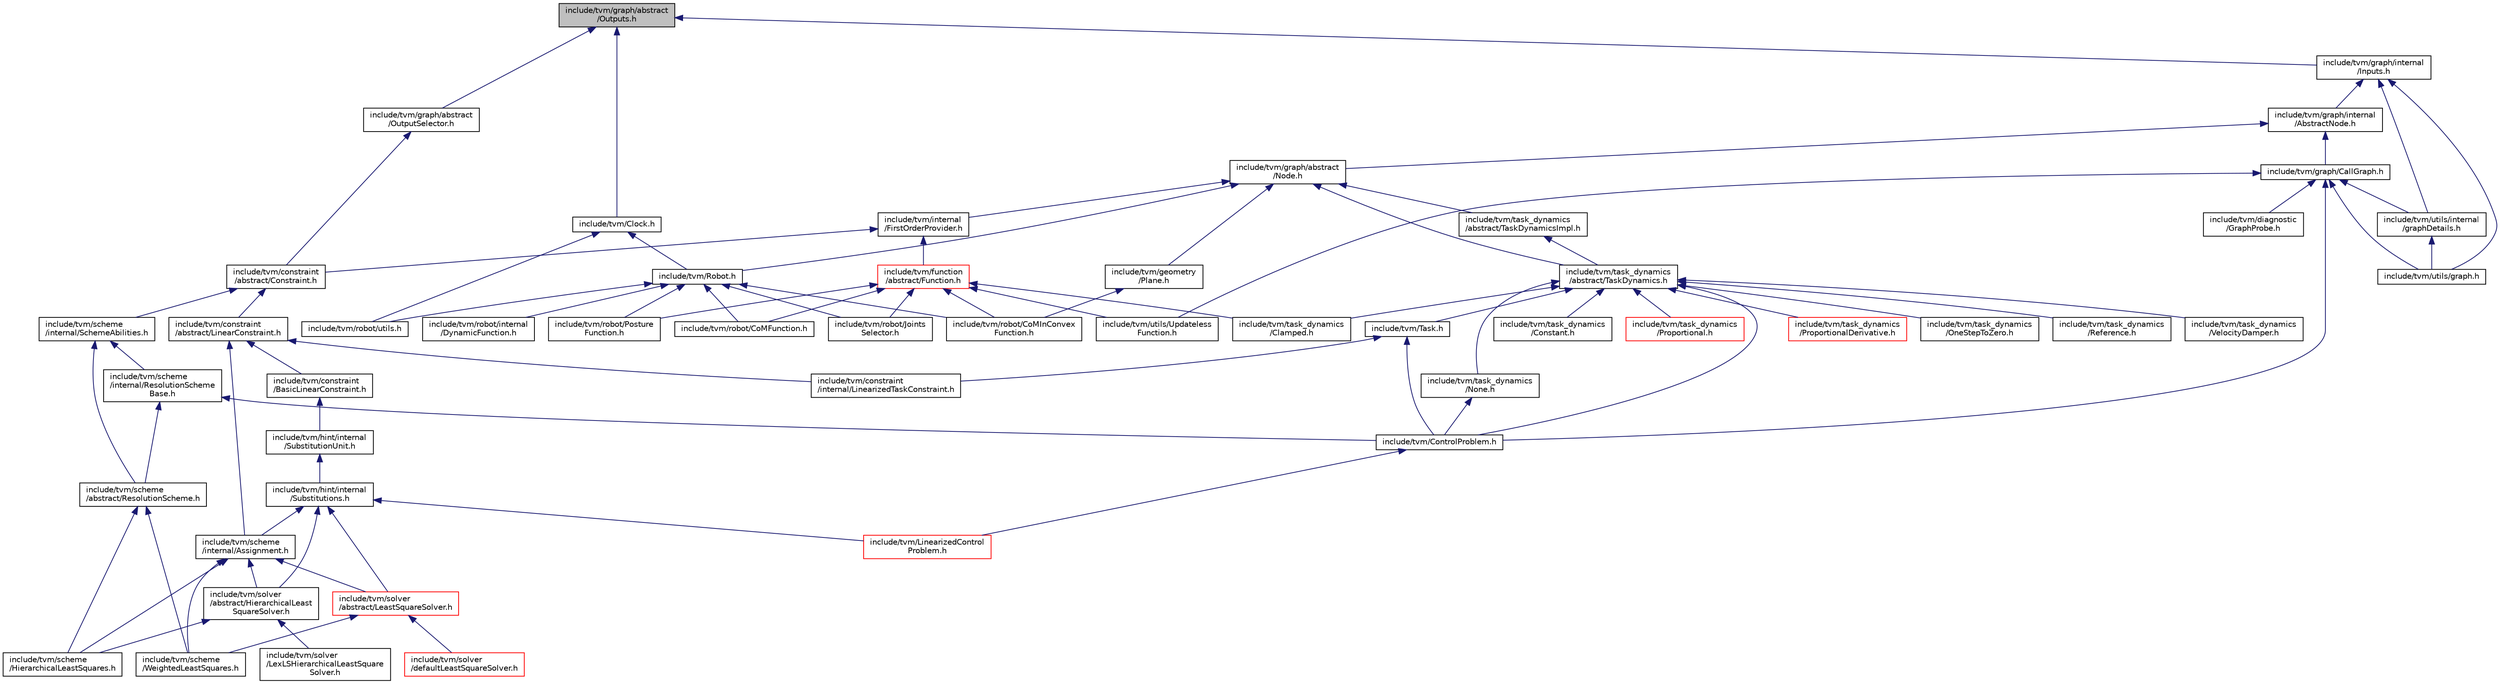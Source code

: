 digraph "include/tvm/graph/abstract/Outputs.h"
{
  edge [fontname="Helvetica",fontsize="10",labelfontname="Helvetica",labelfontsize="10"];
  node [fontname="Helvetica",fontsize="10",shape=record];
  Node4 [label="include/tvm/graph/abstract\l/Outputs.h",height=0.2,width=0.4,color="black", fillcolor="grey75", style="filled", fontcolor="black"];
  Node4 -> Node5 [dir="back",color="midnightblue",fontsize="10",style="solid",fontname="Helvetica"];
  Node5 [label="include/tvm/Clock.h",height=0.2,width=0.4,color="black", fillcolor="white", style="filled",URL="$Clock_8h.html"];
  Node5 -> Node6 [dir="back",color="midnightblue",fontsize="10",style="solid",fontname="Helvetica"];
  Node6 [label="include/tvm/Robot.h",height=0.2,width=0.4,color="black", fillcolor="white", style="filled",URL="$Robot_8h.html"];
  Node6 -> Node7 [dir="back",color="midnightblue",fontsize="10",style="solid",fontname="Helvetica"];
  Node7 [label="include/tvm/robot/CoMFunction.h",height=0.2,width=0.4,color="black", fillcolor="white", style="filled",URL="$CoMFunction_8h.html"];
  Node6 -> Node8 [dir="back",color="midnightblue",fontsize="10",style="solid",fontname="Helvetica"];
  Node8 [label="include/tvm/robot/CoMInConvex\lFunction.h",height=0.2,width=0.4,color="black", fillcolor="white", style="filled",URL="$CoMInConvexFunction_8h.html"];
  Node6 -> Node9 [dir="back",color="midnightblue",fontsize="10",style="solid",fontname="Helvetica"];
  Node9 [label="include/tvm/robot/internal\l/DynamicFunction.h",height=0.2,width=0.4,color="black", fillcolor="white", style="filled",URL="$DynamicFunction_8h.html"];
  Node6 -> Node10 [dir="back",color="midnightblue",fontsize="10",style="solid",fontname="Helvetica"];
  Node10 [label="include/tvm/robot/Joints\lSelector.h",height=0.2,width=0.4,color="black", fillcolor="white", style="filled",URL="$JointsSelector_8h.html"];
  Node6 -> Node11 [dir="back",color="midnightblue",fontsize="10",style="solid",fontname="Helvetica"];
  Node11 [label="include/tvm/robot/Posture\lFunction.h",height=0.2,width=0.4,color="black", fillcolor="white", style="filled",URL="$PostureFunction_8h.html"];
  Node6 -> Node12 [dir="back",color="midnightblue",fontsize="10",style="solid",fontname="Helvetica"];
  Node12 [label="include/tvm/robot/utils.h",height=0.2,width=0.4,color="black", fillcolor="white", style="filled",URL="$utils_8h.html"];
  Node5 -> Node12 [dir="back",color="midnightblue",fontsize="10",style="solid",fontname="Helvetica"];
  Node4 -> Node13 [dir="back",color="midnightblue",fontsize="10",style="solid",fontname="Helvetica"];
  Node13 [label="include/tvm/graph/abstract\l/OutputSelector.h",height=0.2,width=0.4,color="black", fillcolor="white", style="filled",URL="$OutputSelector_8h.html"];
  Node13 -> Node14 [dir="back",color="midnightblue",fontsize="10",style="solid",fontname="Helvetica"];
  Node14 [label="include/tvm/constraint\l/abstract/Constraint.h",height=0.2,width=0.4,color="black", fillcolor="white", style="filled",URL="$Constraint_8h.html"];
  Node14 -> Node15 [dir="back",color="midnightblue",fontsize="10",style="solid",fontname="Helvetica"];
  Node15 [label="include/tvm/constraint\l/abstract/LinearConstraint.h",height=0.2,width=0.4,color="black", fillcolor="white", style="filled",URL="$LinearConstraint_8h.html"];
  Node15 -> Node16 [dir="back",color="midnightblue",fontsize="10",style="solid",fontname="Helvetica"];
  Node16 [label="include/tvm/constraint\l/BasicLinearConstraint.h",height=0.2,width=0.4,color="black", fillcolor="white", style="filled",URL="$BasicLinearConstraint_8h.html"];
  Node16 -> Node17 [dir="back",color="midnightblue",fontsize="10",style="solid",fontname="Helvetica"];
  Node17 [label="include/tvm/hint/internal\l/SubstitutionUnit.h",height=0.2,width=0.4,color="black", fillcolor="white", style="filled",URL="$SubstitutionUnit_8h.html"];
  Node17 -> Node18 [dir="back",color="midnightblue",fontsize="10",style="solid",fontname="Helvetica"];
  Node18 [label="include/tvm/hint/internal\l/Substitutions.h",height=0.2,width=0.4,color="black", fillcolor="white", style="filled",URL="$Substitutions_8h.html"];
  Node18 -> Node19 [dir="back",color="midnightblue",fontsize="10",style="solid",fontname="Helvetica"];
  Node19 [label="include/tvm/LinearizedControl\lProblem.h",height=0.2,width=0.4,color="red", fillcolor="white", style="filled",URL="$LinearizedControlProblem_8h.html"];
  Node18 -> Node23 [dir="back",color="midnightblue",fontsize="10",style="solid",fontname="Helvetica"];
  Node23 [label="include/tvm/scheme\l/internal/Assignment.h",height=0.2,width=0.4,color="black", fillcolor="white", style="filled",URL="$Assignment_8h.html"];
  Node23 -> Node21 [dir="back",color="midnightblue",fontsize="10",style="solid",fontname="Helvetica"];
  Node21 [label="include/tvm/scheme\l/HierarchicalLeastSquares.h",height=0.2,width=0.4,color="black", fillcolor="white", style="filled",URL="$HierarchicalLeastSquares_8h.html"];
  Node23 -> Node24 [dir="back",color="midnightblue",fontsize="10",style="solid",fontname="Helvetica"];
  Node24 [label="include/tvm/solver\l/abstract/HierarchicalLeast\lSquareSolver.h",height=0.2,width=0.4,color="black", fillcolor="white", style="filled",URL="$HierarchicalLeastSquareSolver_8h.html"];
  Node24 -> Node21 [dir="back",color="midnightblue",fontsize="10",style="solid",fontname="Helvetica"];
  Node24 -> Node25 [dir="back",color="midnightblue",fontsize="10",style="solid",fontname="Helvetica"];
  Node25 [label="include/tvm/solver\l/LexLSHierarchicalLeastSquare\lSolver.h",height=0.2,width=0.4,color="black", fillcolor="white", style="filled",URL="$LexLSHierarchicalLeastSquareSolver_8h.html"];
  Node23 -> Node22 [dir="back",color="midnightblue",fontsize="10",style="solid",fontname="Helvetica"];
  Node22 [label="include/tvm/scheme\l/WeightedLeastSquares.h",height=0.2,width=0.4,color="black", fillcolor="white", style="filled",URL="$WeightedLeastSquares_8h.html"];
  Node23 -> Node26 [dir="back",color="midnightblue",fontsize="10",style="solid",fontname="Helvetica"];
  Node26 [label="include/tvm/solver\l/abstract/LeastSquareSolver.h",height=0.2,width=0.4,color="red", fillcolor="white", style="filled",URL="$LeastSquareSolver_8h.html"];
  Node26 -> Node22 [dir="back",color="midnightblue",fontsize="10",style="solid",fontname="Helvetica"];
  Node26 -> Node27 [dir="back",color="midnightblue",fontsize="10",style="solid",fontname="Helvetica"];
  Node27 [label="include/tvm/solver\l/defaultLeastSquareSolver.h",height=0.2,width=0.4,color="red", fillcolor="white", style="filled",URL="$defaultLeastSquareSolver_8h.html"];
  Node18 -> Node24 [dir="back",color="midnightblue",fontsize="10",style="solid",fontname="Helvetica"];
  Node18 -> Node26 [dir="back",color="midnightblue",fontsize="10",style="solid",fontname="Helvetica"];
  Node15 -> Node33 [dir="back",color="midnightblue",fontsize="10",style="solid",fontname="Helvetica"];
  Node33 [label="include/tvm/constraint\l/internal/LinearizedTaskConstraint.h",height=0.2,width=0.4,color="black", fillcolor="white", style="filled",URL="$LinearizedTaskConstraint_8h.html"];
  Node15 -> Node23 [dir="back",color="midnightblue",fontsize="10",style="solid",fontname="Helvetica"];
  Node14 -> Node34 [dir="back",color="midnightblue",fontsize="10",style="solid",fontname="Helvetica"];
  Node34 [label="include/tvm/scheme\l/internal/SchemeAbilities.h",height=0.2,width=0.4,color="black", fillcolor="white", style="filled",URL="$SchemeAbilities_8h.html"];
  Node34 -> Node35 [dir="back",color="midnightblue",fontsize="10",style="solid",fontname="Helvetica"];
  Node35 [label="include/tvm/scheme\l/internal/ResolutionScheme\lBase.h",height=0.2,width=0.4,color="black", fillcolor="white", style="filled",URL="$ResolutionSchemeBase_8h.html"];
  Node35 -> Node36 [dir="back",color="midnightblue",fontsize="10",style="solid",fontname="Helvetica"];
  Node36 [label="include/tvm/ControlProblem.h",height=0.2,width=0.4,color="black", fillcolor="white", style="filled",URL="$ControlProblem_8h.html"];
  Node36 -> Node19 [dir="back",color="midnightblue",fontsize="10",style="solid",fontname="Helvetica"];
  Node35 -> Node37 [dir="back",color="midnightblue",fontsize="10",style="solid",fontname="Helvetica"];
  Node37 [label="include/tvm/scheme\l/abstract/ResolutionScheme.h",height=0.2,width=0.4,color="black", fillcolor="white", style="filled",URL="$ResolutionScheme_8h.html"];
  Node37 -> Node21 [dir="back",color="midnightblue",fontsize="10",style="solid",fontname="Helvetica"];
  Node37 -> Node22 [dir="back",color="midnightblue",fontsize="10",style="solid",fontname="Helvetica"];
  Node34 -> Node37 [dir="back",color="midnightblue",fontsize="10",style="solid",fontname="Helvetica"];
  Node4 -> Node38 [dir="back",color="midnightblue",fontsize="10",style="solid",fontname="Helvetica"];
  Node38 [label="include/tvm/graph/internal\l/Inputs.h",height=0.2,width=0.4,color="black", fillcolor="white", style="filled",URL="$Inputs_8h.html"];
  Node38 -> Node39 [dir="back",color="midnightblue",fontsize="10",style="solid",fontname="Helvetica"];
  Node39 [label="include/tvm/graph/internal\l/AbstractNode.h",height=0.2,width=0.4,color="black", fillcolor="white", style="filled",URL="$AbstractNode_8h.html"];
  Node39 -> Node40 [dir="back",color="midnightblue",fontsize="10",style="solid",fontname="Helvetica"];
  Node40 [label="include/tvm/graph/abstract\l/Node.h",height=0.2,width=0.4,color="black", fillcolor="white", style="filled",URL="$Node_8h.html"];
  Node40 -> Node41 [dir="back",color="midnightblue",fontsize="10",style="solid",fontname="Helvetica"];
  Node41 [label="include/tvm/internal\l/FirstOrderProvider.h",height=0.2,width=0.4,color="black", fillcolor="white", style="filled",URL="$FirstOrderProvider_8h.html"];
  Node41 -> Node14 [dir="back",color="midnightblue",fontsize="10",style="solid",fontname="Helvetica"];
  Node41 -> Node42 [dir="back",color="midnightblue",fontsize="10",style="solid",fontname="Helvetica"];
  Node42 [label="include/tvm/function\l/abstract/Function.h",height=0.2,width=0.4,color="red", fillcolor="white", style="filled",URL="$Function_8h.html"];
  Node42 -> Node7 [dir="back",color="midnightblue",fontsize="10",style="solid",fontname="Helvetica"];
  Node42 -> Node8 [dir="back",color="midnightblue",fontsize="10",style="solid",fontname="Helvetica"];
  Node42 -> Node10 [dir="back",color="midnightblue",fontsize="10",style="solid",fontname="Helvetica"];
  Node42 -> Node11 [dir="back",color="midnightblue",fontsize="10",style="solid",fontname="Helvetica"];
  Node42 -> Node56 [dir="back",color="midnightblue",fontsize="10",style="solid",fontname="Helvetica"];
  Node56 [label="include/tvm/task_dynamics\l/Clamped.h",height=0.2,width=0.4,color="black", fillcolor="white", style="filled",URL="$Clamped_8h.html"];
  Node42 -> Node57 [dir="back",color="midnightblue",fontsize="10",style="solid",fontname="Helvetica"];
  Node57 [label="include/tvm/utils/Updateless\lFunction.h",height=0.2,width=0.4,color="black", fillcolor="white", style="filled",URL="$UpdatelessFunction_8h.html"];
  Node40 -> Node58 [dir="back",color="midnightblue",fontsize="10",style="solid",fontname="Helvetica"];
  Node58 [label="include/tvm/task_dynamics\l/abstract/TaskDynamics.h",height=0.2,width=0.4,color="black", fillcolor="white", style="filled",URL="$TaskDynamics_8h.html"];
  Node58 -> Node48 [dir="back",color="midnightblue",fontsize="10",style="solid",fontname="Helvetica"];
  Node48 [label="include/tvm/Task.h",height=0.2,width=0.4,color="black", fillcolor="white", style="filled",URL="$Task_8h.html"];
  Node48 -> Node33 [dir="back",color="midnightblue",fontsize="10",style="solid",fontname="Helvetica"];
  Node48 -> Node36 [dir="back",color="midnightblue",fontsize="10",style="solid",fontname="Helvetica"];
  Node58 -> Node59 [dir="back",color="midnightblue",fontsize="10",style="solid",fontname="Helvetica"];
  Node59 [label="include/tvm/task_dynamics\l/None.h",height=0.2,width=0.4,color="black", fillcolor="white", style="filled",URL="$None_8h.html"];
  Node59 -> Node36 [dir="back",color="midnightblue",fontsize="10",style="solid",fontname="Helvetica"];
  Node58 -> Node36 [dir="back",color="midnightblue",fontsize="10",style="solid",fontname="Helvetica"];
  Node58 -> Node56 [dir="back",color="midnightblue",fontsize="10",style="solid",fontname="Helvetica"];
  Node58 -> Node60 [dir="back",color="midnightblue",fontsize="10",style="solid",fontname="Helvetica"];
  Node60 [label="include/tvm/task_dynamics\l/Constant.h",height=0.2,width=0.4,color="black", fillcolor="white", style="filled",URL="$Constant_8h.html"];
  Node58 -> Node61 [dir="back",color="midnightblue",fontsize="10",style="solid",fontname="Helvetica"];
  Node61 [label="include/tvm/task_dynamics\l/Proportional.h",height=0.2,width=0.4,color="red", fillcolor="white", style="filled",URL="$Proportional_8h.html"];
  Node58 -> Node63 [dir="back",color="midnightblue",fontsize="10",style="solid",fontname="Helvetica"];
  Node63 [label="include/tvm/task_dynamics\l/ProportionalDerivative.h",height=0.2,width=0.4,color="red", fillcolor="white", style="filled",URL="$ProportionalDerivative_8h.html"];
  Node58 -> Node64 [dir="back",color="midnightblue",fontsize="10",style="solid",fontname="Helvetica"];
  Node64 [label="include/tvm/task_dynamics\l/OneStepToZero.h",height=0.2,width=0.4,color="black", fillcolor="white", style="filled",URL="$OneStepToZero_8h.html"];
  Node58 -> Node65 [dir="back",color="midnightblue",fontsize="10",style="solid",fontname="Helvetica"];
  Node65 [label="include/tvm/task_dynamics\l/Reference.h",height=0.2,width=0.4,color="black", fillcolor="white", style="filled",URL="$Reference_8h.html"];
  Node58 -> Node66 [dir="back",color="midnightblue",fontsize="10",style="solid",fontname="Helvetica"];
  Node66 [label="include/tvm/task_dynamics\l/VelocityDamper.h",height=0.2,width=0.4,color="black", fillcolor="white", style="filled",URL="$VelocityDamper_8h.html"];
  Node40 -> Node67 [dir="back",color="midnightblue",fontsize="10",style="solid",fontname="Helvetica"];
  Node67 [label="include/tvm/task_dynamics\l/abstract/TaskDynamicsImpl.h",height=0.2,width=0.4,color="black", fillcolor="white", style="filled",URL="$TaskDynamicsImpl_8h.html"];
  Node67 -> Node58 [dir="back",color="midnightblue",fontsize="10",style="solid",fontname="Helvetica"];
  Node40 -> Node68 [dir="back",color="midnightblue",fontsize="10",style="solid",fontname="Helvetica"];
  Node68 [label="include/tvm/geometry\l/Plane.h",height=0.2,width=0.4,color="black", fillcolor="white", style="filled",URL="$Plane_8h.html"];
  Node68 -> Node8 [dir="back",color="midnightblue",fontsize="10",style="solid",fontname="Helvetica"];
  Node40 -> Node6 [dir="back",color="midnightblue",fontsize="10",style="solid",fontname="Helvetica"];
  Node39 -> Node69 [dir="back",color="midnightblue",fontsize="10",style="solid",fontname="Helvetica"];
  Node69 [label="include/tvm/graph/CallGraph.h",height=0.2,width=0.4,color="black", fillcolor="white", style="filled",URL="$CallGraph_8h.html"];
  Node69 -> Node36 [dir="back",color="midnightblue",fontsize="10",style="solid",fontname="Helvetica"];
  Node69 -> Node70 [dir="back",color="midnightblue",fontsize="10",style="solid",fontname="Helvetica"];
  Node70 [label="include/tvm/diagnostic\l/GraphProbe.h",height=0.2,width=0.4,color="black", fillcolor="white", style="filled",URL="$GraphProbe_8h.html"];
  Node69 -> Node71 [dir="back",color="midnightblue",fontsize="10",style="solid",fontname="Helvetica"];
  Node71 [label="include/tvm/utils/graph.h",height=0.2,width=0.4,color="black", fillcolor="white", style="filled",URL="$graph_8h.html"];
  Node69 -> Node72 [dir="back",color="midnightblue",fontsize="10",style="solid",fontname="Helvetica"];
  Node72 [label="include/tvm/utils/internal\l/graphDetails.h",height=0.2,width=0.4,color="black", fillcolor="white", style="filled",URL="$graphDetails_8h.html"];
  Node72 -> Node71 [dir="back",color="midnightblue",fontsize="10",style="solid",fontname="Helvetica"];
  Node69 -> Node57 [dir="back",color="midnightblue",fontsize="10",style="solid",fontname="Helvetica"];
  Node38 -> Node71 [dir="back",color="midnightblue",fontsize="10",style="solid",fontname="Helvetica"];
  Node38 -> Node72 [dir="back",color="midnightblue",fontsize="10",style="solid",fontname="Helvetica"];
}
